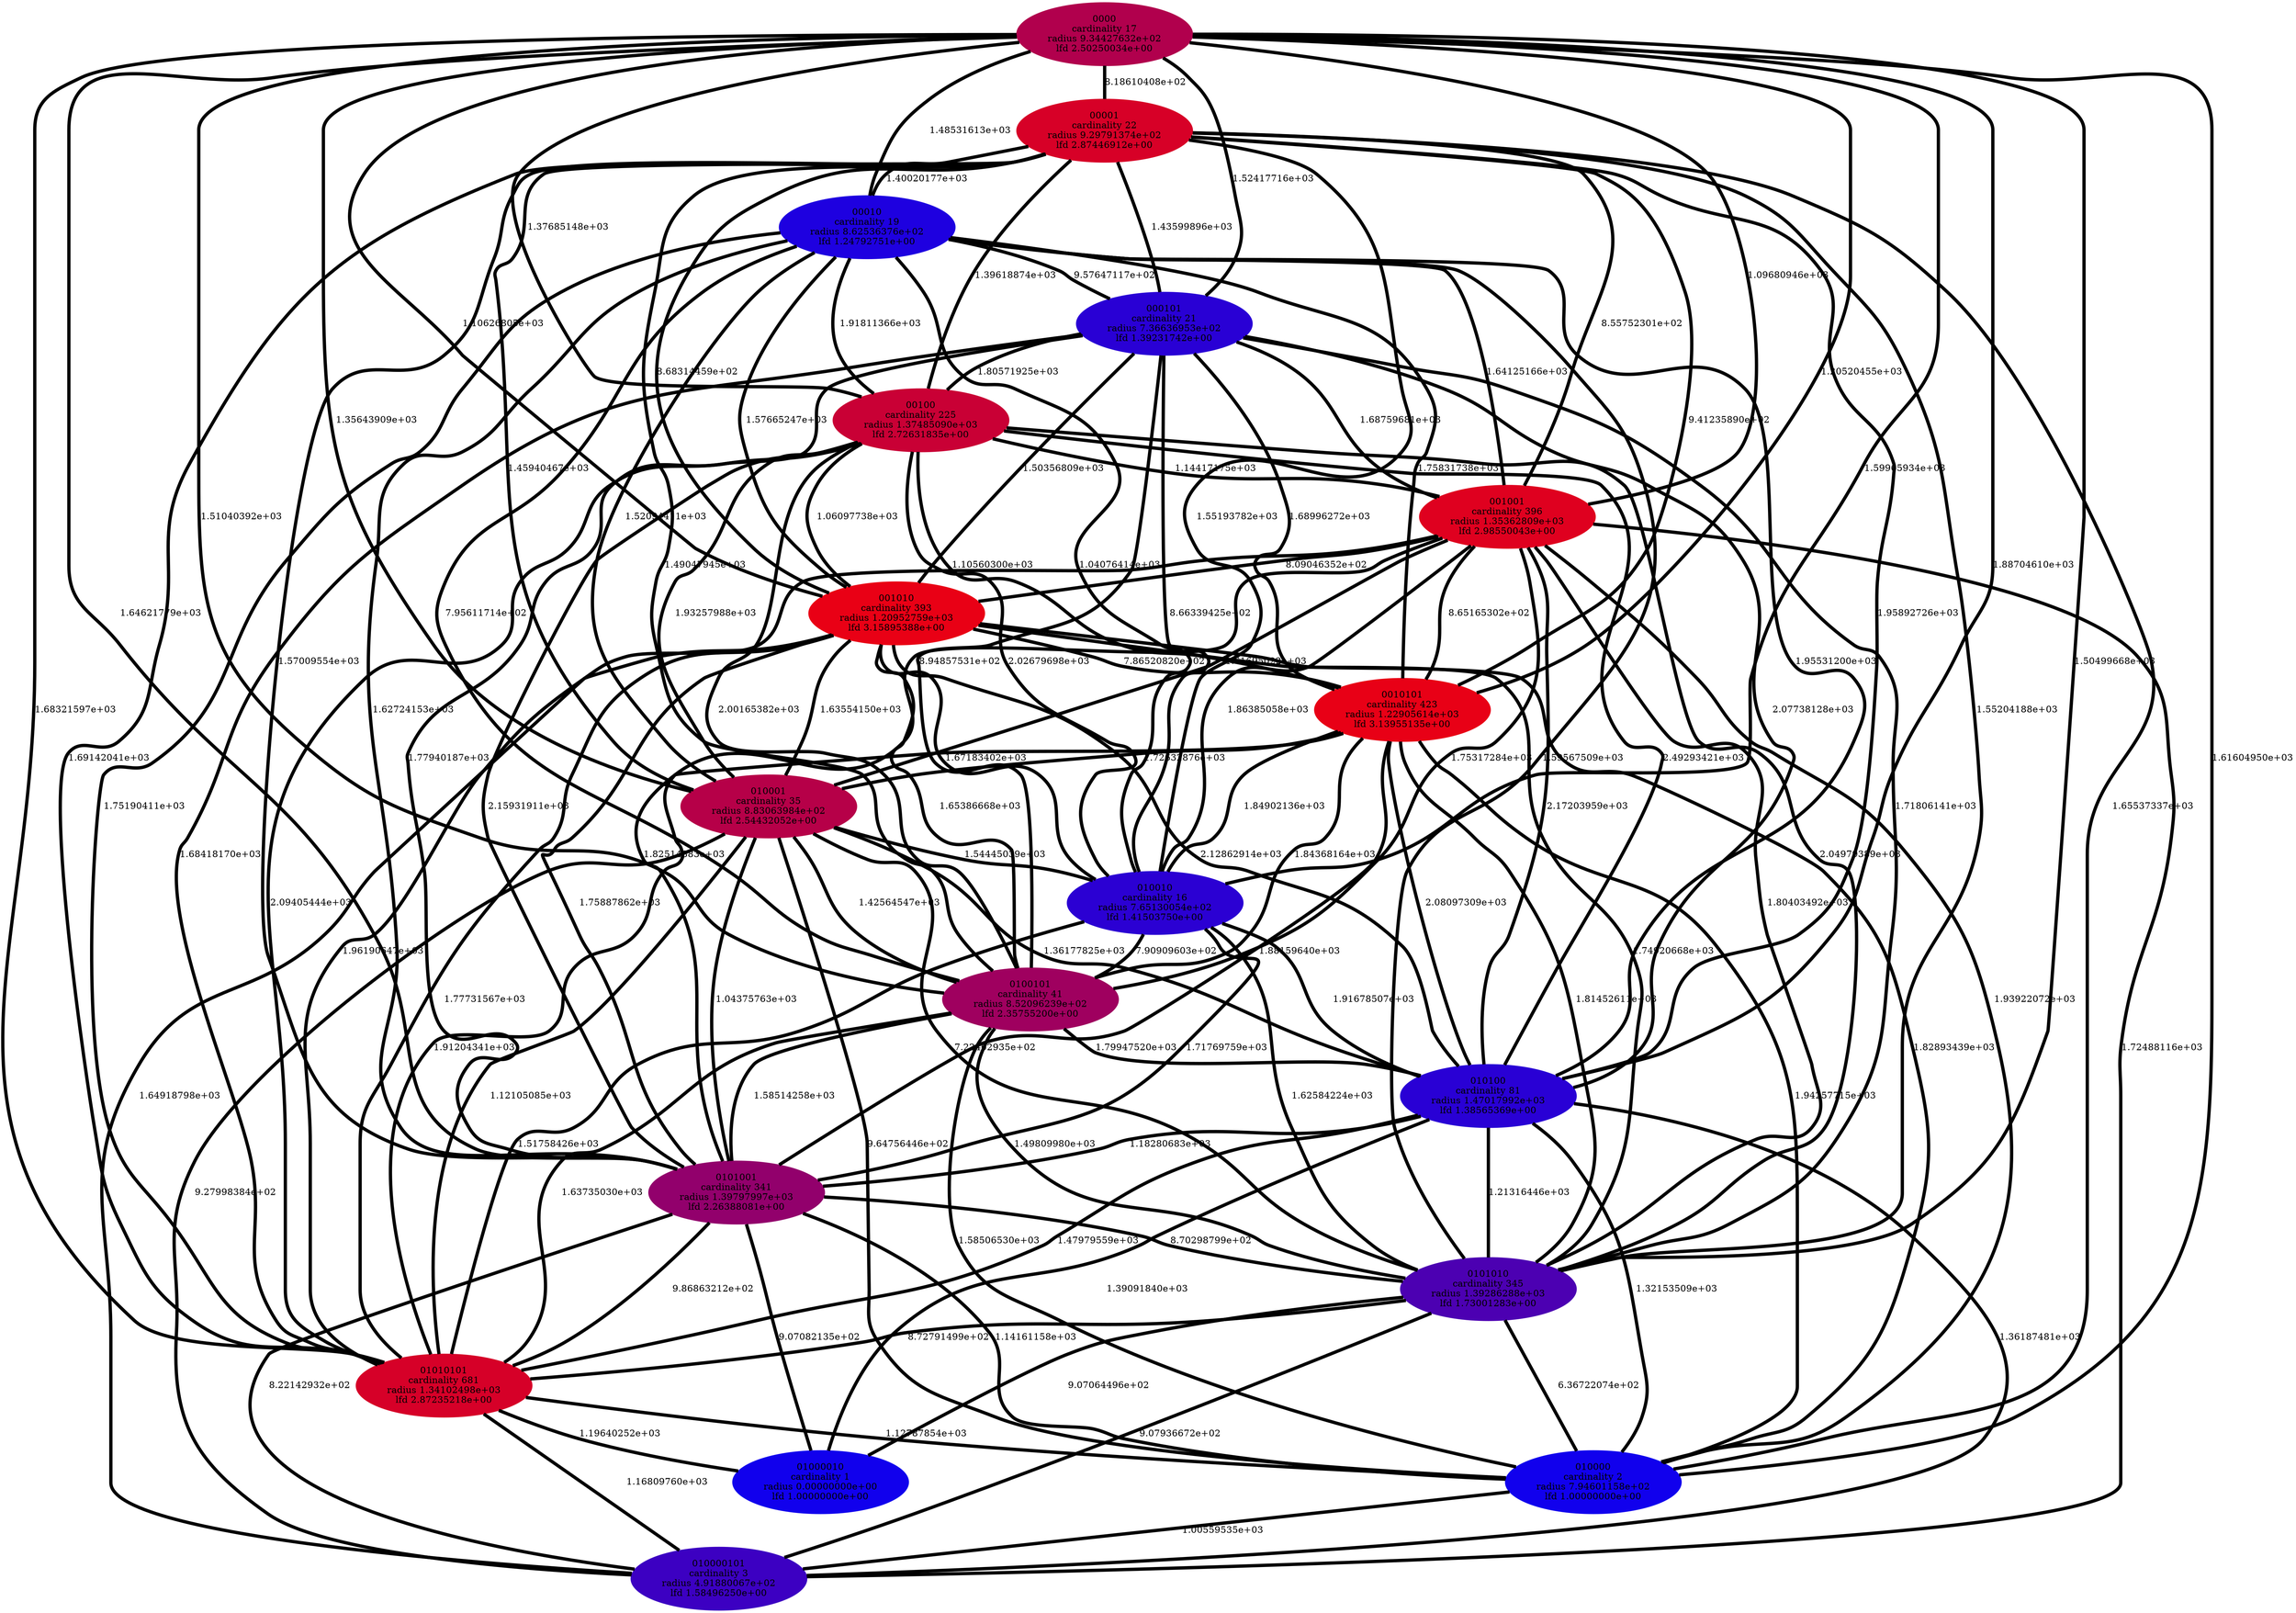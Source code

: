 graph stationary_probabilities_optimal_29 {
    edge[style=solid, penwidth="5", labeldistance="10"]
    010001 [label="010001\ncardinality 35\nradius 8.83063984e+02\nlfd 2.54432052e+00", color="#B60048", style="filled"]
    01010101 [label="01010101\ncardinality 681\nradius 1.34102498e+03\nlfd 2.87235218e+00", color="#D60028", style="filled"]
    01000010 [label="01000010\ncardinality 1\nradius 0.00000000e+00\nlfd 1.00000000e+00", color="#1100ED", style="filled"]
    0010101 [label="0010101\ncardinality 423\nradius 1.22905614e+03\nlfd 3.13955135e+00", color="#E80016", style="filled"]
    0100101 [label="0100101\ncardinality 41\nradius 8.52096239e+02\nlfd 2.35755200e+00", color="#9F005F", style="filled"]
    0000 [label="0000\ncardinality 17\nradius 9.34427632e+02\nlfd 2.50250034e+00", color="#B1004D", style="filled"]
    00010 [label="00010\ncardinality 19\nradius 8.62536376e+02\nlfd 1.24792751e+00", color="#1E00E0", style="filled"]
    00001 [label="00001\ncardinality 22\nradius 9.29791374e+02\nlfd 2.87446912e+00", color="#D70027", style="filled"]
    010010 [label="010010\ncardinality 16\nradius 7.65130054e+02\nlfd 1.41503750e+00", color="#2B00D3", style="filled"]
    010100 [label="010100\ncardinality 81\nradius 1.47017992e+03\nlfd 1.38565369e+00", color="#2900D5", style="filled"]
    010000 [label="010000\ncardinality 2\nradius 7.94601158e+02\nlfd 1.00000000e+00", color="#1100ED", style="filled"]
    001001 [label="001001\ncardinality 396\nradius 1.35362809e+03\nlfd 2.98550043e+00", color="#DF001F", style="filled"]
    000101 [label="000101\ncardinality 21\nradius 7.36636953e+02\nlfd 1.39231742e+00", color="#2900D5", style="filled"]
    00100 [label="00100\ncardinality 225\nradius 1.37485090e+03\nlfd 2.72631835e+00", color="#C90035", style="filled"]
    0101010 [label="0101010\ncardinality 345\nradius 1.39286288e+03\nlfd 1.73001283e+00", color="#4C00B2", style="filled"]
    010000101 [label="010000101\ncardinality 3\nradius 4.91880067e+02\nlfd 1.58496250e+00", color="#3C00C2", style="filled"]
    001010 [label="001010\ncardinality 393\nradius 1.20952759e+03\nlfd 3.15895388e+00", color="#E90015", style="filled"]
    0101001 [label="0101001\ncardinality 341\nradius 1.39797997e+03\nlfd 2.26388081e+00", color="#92006C", style="filled"]
    001001 -- 010001 [label="1.61695022e+03"]
    0010101 -- 010100 [label="2.08097309e+03"]
    010001 -- 0100101 [label="1.42564547e+03"]
    00001 -- 001010 [label="8.68314459e+02"]
    00001 -- 010100 [label="1.95892726e+03"]
    0010101 -- 0101010 [label="1.81452611e+03"]
    010100 -- 01000010 [label="1.39091840e+03"]
    000101 -- 0100101 [label="8.94857531e+02"]
    0000 -- 0101010 [label="1.50499668e+03"]
    0100101 -- 010000 [label="1.58506530e+03"]
    001010 -- 01010101 [label="1.77731567e+03"]
    0100101 -- 0101001 [label="1.58514258e+03"]
    001010 -- 0101001 [label="1.75887862e+03"]
    010001 -- 010000 [label="9.64756446e+02"]
    0000 -- 00010 [label="1.48531613e+03"]
    01010101 -- 010000 [label="1.12787854e+03"]
    00010 -- 010010 [label="1.04076414e+03"]
    0000 -- 010000 [label="1.61604950e+03"]
    0000 -- 0101001 [label="1.64621779e+03"]
    00001 -- 001001 [label="8.55752301e+02"]
    000101 -- 001010 [label="1.50356809e+03"]
    0100101 -- 01010101 [label="1.63735030e+03"]
    0000 -- 001010 [label="1.10626805e+03"]
    0000 -- 010010 [label="1.59965934e+03"]
    010010 -- 0101001 [label="1.71769759e+03"]
    0010101 -- 01010101 [label="1.91204341e+03"]
    010100 -- 0101010 [label="1.21316446e+03"]
    001001 -- 010000 [label="1.93922072e+03"]
    00100 -- 0010101 [label="1.10560300e+03"]
    010001 -- 010000101 [label="9.27998384e+02"]
    001010 -- 010000101 [label="1.64918798e+03"]
    001001 -- 010000101 [label="1.72488116e+03"]
    00001 -- 0101001 [label="1.57009554e+03"]
    010001 -- 0101010 [label="7.22402935e+02"]
    0000 -- 000101 [label="1.52417716e+03"]
    000101 -- 0101001 [label="1.77940187e+03"]
    0101001 -- 01000010 [label="9.07082135e+02"]
    000101 -- 0010101 [label="1.68996272e+03"]
    001010 -- 010001 [label="1.63554150e+03"]
    00001 -- 01010101 [label="1.69142041e+03"]
    00001 -- 0101010 [label="1.55204188e+03"]
    001001 -- 010010 [label="1.86385058e+03"]
    00010 -- 0100101 [label="7.95611714e+02"]
    000101 -- 0101010 [label="1.71806141e+03"]
    00010 -- 0101001 [label="1.62724153e+03"]
    00001 -- 0010101 [label="9.41235890e+02"]
    0101001 -- 0101010 [label="8.70298799e+02"]
    00010 -- 0010101 [label="1.75831738e+03"]
    0000 -- 0010101 [label="1.20520455e+03"]
    001001 -- 010100 [label="2.17203959e+03"]
    00010 -- 001010 [label="1.57665247e+03"]
    0010101 -- 010010 [label="1.84902136e+03"]
    00100 -- 01010101 [label="2.09405444e+03"]
    010010 -- 0101010 [label="1.62584224e+03"]
    01010101 -- 01000010 [label="1.19640252e+03"]
    0101010 -- 01000010 [label="9.07064496e+02"]
    0010101 -- 0101001 [label="1.88159640e+03"]
    00001 -- 010001 [label="1.45940467e+03"]
    001001 -- 0101010 [label="1.80403492e+03"]
    010010 -- 01010101 [label="1.51758426e+03"]
    001001 -- 001010 [label="8.09046352e+02"]
    0101001 -- 01010101 [label="9.86863212e+02"]
    0010101 -- 0100101 [label="1.84368164e+03"]
    010100 -- 01010101 [label="1.47979559e+03"]
    0010101 -- 010001 [label="1.72632876e+03"]
    010001 -- 0101001 [label="1.04375763e+03"]
    0000 -- 001001 [label="1.09680946e+03"]
    01010101 -- 010000101 [label="1.16809760e+03"]
    010100 -- 010000101 [label="1.36187481e+03"]
    0000 -- 00100 [label="1.37685148e+03"]
    00100 -- 010001 [label="1.93257988e+03"]
    001010 -- 0100101 [label="1.65386668e+03"]
    000101 -- 010010 [label="8.66339425e+02"]
    001001 -- 0010101 [label="8.65165302e+02"]
    001010 -- 0010101 [label="7.86520820e+02"]
    0010101 -- 010000 [label="1.94257715e+03"]
    00100 -- 010010 [label="2.02679698e+03"]
    00001 -- 00100 [label="1.39618874e+03"]
    00100 -- 0101001 [label="2.15931911e+03"]
    010000 -- 010000101 [label="1.00559535e+03"]
    00010 -- 000101 [label="9.57647117e+02"]
    0000 -- 01010101 [label="1.68321597e+03"]
    010001 -- 010100 [label="1.36177825e+03"]
    00001 -- 010000 [label="1.65537337e+03"]
    00010 -- 01010101 [label="1.75190411e+03"]
    010010 -- 0100101 [label="7.90909603e+02"]
    001001 -- 0100101 [label="1.75317284e+03"]
    0100101 -- 0101010 [label="1.49809980e+03"]
    010010 -- 010100 [label="1.91678507e+03"]
    00010 -- 0101010 [label="1.59567509e+03"]
    00100 -- 001001 [label="1.14417175e+03"]
    00010 -- 010001 [label="1.52094411e+03"]
    010001 -- 010010 [label="1.54445039e+03"]
    00100 -- 0101010 [label="2.04979389e+03"]
    0000 -- 00001 [label="8.18610408e+02"]
    0100101 -- 010100 [label="1.79947520e+03"]
    00010 -- 001001 [label="1.64125166e+03"]
    001001 -- 01010101 [label="1.96190647e+03"]
    001010 -- 010000 [label="1.82893439e+03"]
    00001 -- 010010 [label="1.55193782e+03"]
    001010 -- 010100 [label="2.12862914e+03"]
    010001 -- 01010101 [label="1.12105085e+03"]
    00001 -- 000101 [label="1.43599896e+03"]
    001001 -- 0101001 [label="1.82514383e+03"]
    0101010 -- 01010101 [label="8.72791499e+02"]
    00010 -- 010100 [label="1.95531200e+03"]
    0000 -- 010001 [label="1.35643909e+03"]
    000101 -- 010100 [label="2.07738128e+03"]
    000101 -- 00100 [label="1.80571925e+03"]
    000101 -- 01010101 [label="1.68418170e+03"]
    00001 -- 0100101 [label="1.49047945e+03"]
    001010 -- 0101010 [label="1.74920668e+03"]
    0101001 -- 010000101 [label="8.22142932e+02"]
    00100 -- 0100101 [label="2.00165382e+03"]
    00100 -- 010100 [label="2.49293421e+03"]
    010100 -- 010000 [label="1.32153509e+03"]
    0000 -- 0100101 [label="1.51040392e+03"]
    0000 -- 010100 [label="1.88704610e+03"]
    00001 -- 00010 [label="1.40020177e+03"]
    000101 -- 001001 [label="1.68759681e+03"]
    0101010 -- 010000101 [label="9.07936672e+02"]
    0101010 -- 010000 [label="6.36722074e+02"]
    010100 -- 0101001 [label="1.18280683e+03"]
    001010 -- 010010 [label="1.67183402e+03"]
    0101001 -- 010000 [label="1.14161158e+03"]
    00100 -- 001010 [label="1.06097738e+03"]
    00010 -- 00100 [label="1.91811366e+03"]
}
